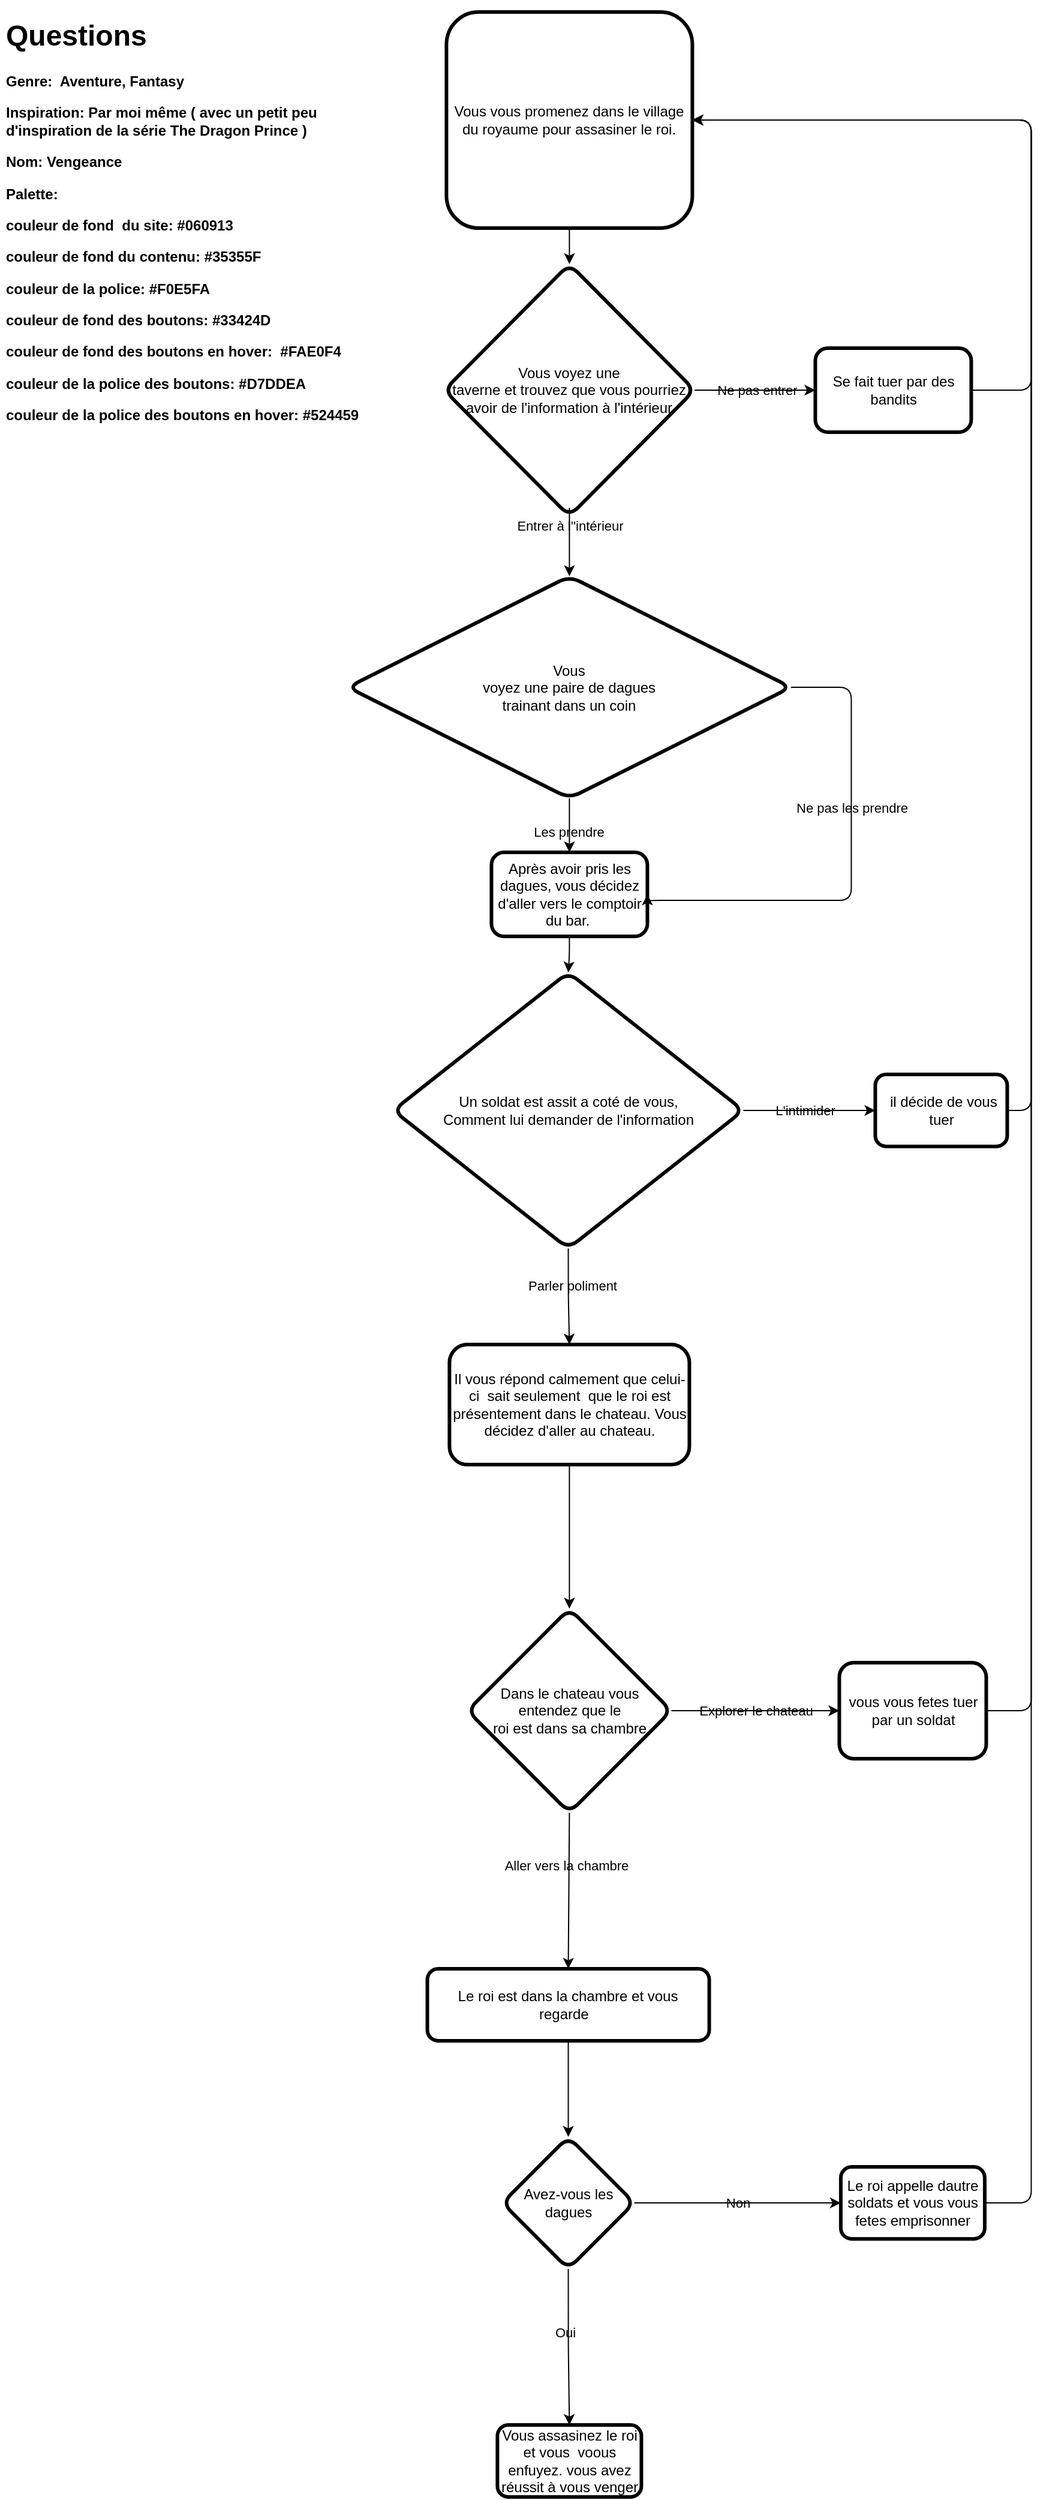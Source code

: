 <mxfile>
    <diagram id="wQcZCOaijW5SIlA2i32u" name="Page-1">
        <mxGraphModel dx="3675" dy="1798" grid="1" gridSize="10" guides="1" tooltips="1" connect="1" arrows="1" fold="1" page="1" pageScale="1" pageWidth="827" pageHeight="1169" background="#ffffff" math="0" shadow="0">
            <root>
                <mxCell id="0"/>
                <mxCell id="1" parent="0"/>
                <mxCell id="19" style="edgeStyle=none;html=1;exitX=0.5;exitY=1;exitDx=0;exitDy=0;entryX=0.5;entryY=0;entryDx=0;entryDy=0;strokeColor=#000000;" parent="1" source="2" target="18" edge="1">
                    <mxGeometry relative="1" as="geometry"/>
                </mxCell>
                <mxCell id="2" value="Vous vous promenez dans le village du royaume pour assasiner le roi." style="rounded=1;whiteSpace=wrap;html=1;labelBorderColor=none;labelBackgroundColor=none;fillColor=none;fontColor=#000000;strokeColor=#000000;strokeWidth=3;" parent="1" vertex="1">
                    <mxGeometry x="-7.81" y="50" width="205" height="180" as="geometry"/>
                </mxCell>
                <mxCell id="22" style="edgeStyle=none;html=1;exitX=0.5;exitY=1;exitDx=0;exitDy=0;entryX=0.5;entryY=0;entryDx=0;entryDy=0;strokeColor=#000000;" parent="1" source="18" target="72" edge="1">
                    <mxGeometry relative="1" as="geometry">
                        <Array as="points">
                            <mxPoint x="94.69" y="460"/>
                        </Array>
                        <mxPoint x="94.69" y="530" as="targetPoint"/>
                    </mxGeometry>
                </mxCell>
                <mxCell id="25" value="Entrer à l''intérieur" style="edgeLabel;html=1;align=center;verticalAlign=middle;resizable=0;points=[];labelBackgroundColor=none;fontColor=#000000;" parent="22" vertex="1" connectable="0">
                    <mxGeometry x="0.09" y="-3" relative="1" as="geometry">
                        <mxPoint x="3" y="-10" as="offset"/>
                    </mxGeometry>
                </mxCell>
                <mxCell id="26" style="edgeStyle=none;html=1;exitX=1;exitY=0.5;exitDx=0;exitDy=0;entryX=0;entryY=0.5;entryDx=0;entryDy=0;strokeColor=#000000;" parent="1" source="18" target="28" edge="1">
                    <mxGeometry relative="1" as="geometry">
                        <mxPoint x="309.69" y="365" as="targetPoint"/>
                    </mxGeometry>
                </mxCell>
                <mxCell id="27" value="Ne pas entrer" style="edgeLabel;html=1;align=center;verticalAlign=middle;resizable=0;points=[];labelBackgroundColor=none;fontColor=#000000;" parent="26" vertex="1" connectable="0">
                    <mxGeometry x="-0.24" relative="1" as="geometry">
                        <mxPoint x="14" as="offset"/>
                    </mxGeometry>
                </mxCell>
                <mxCell id="18" value="Vous voyez une &lt;br&gt;taverne et trouvez que vous pourriez avoir de l'information à l'intérieur" style="rhombus;whiteSpace=wrap;html=1;rounded=1;labelBorderColor=none;labelBackgroundColor=none;fillColor=none;fontColor=#000000;strokeColor=#000000;strokeWidth=3;" parent="1" vertex="1">
                    <mxGeometry x="-9.68" y="260" width="208.75" height="210" as="geometry"/>
                </mxCell>
                <mxCell id="30" style="edgeStyle=orthogonalEdgeStyle;html=1;exitX=1;exitY=0.5;exitDx=0;exitDy=0;entryX=1;entryY=0.5;entryDx=0;entryDy=0;strokeColor=#000000;" parent="1" source="72" target="29" edge="1">
                    <mxGeometry relative="1" as="geometry">
                        <mxPoint x="159.69" y="565" as="sourcePoint"/>
                        <mxPoint x="237.69" y="755.0" as="targetPoint"/>
                        <Array as="points">
                            <mxPoint x="329.69" y="613"/>
                            <mxPoint x="329.69" y="790"/>
                            <mxPoint x="159.69" y="790"/>
                        </Array>
                    </mxGeometry>
                </mxCell>
                <mxCell id="31" value="Ne pas les prendre" style="edgeLabel;html=1;align=center;verticalAlign=middle;resizable=0;points=[];labelBackgroundColor=none;fontColor=#000000;" parent="30" vertex="1" connectable="0">
                    <mxGeometry x="-0.246" y="-2" relative="1" as="geometry">
                        <mxPoint x="2" y="-1" as="offset"/>
                    </mxGeometry>
                </mxCell>
                <mxCell id="36" style="edgeStyle=orthogonalEdgeStyle;html=1;exitX=0.5;exitY=1;exitDx=0;exitDy=0;entryX=0.5;entryY=0;entryDx=0;entryDy=0;strokeColor=#000000;" parent="1" source="72" target="29" edge="1">
                    <mxGeometry relative="1" as="geometry">
                        <mxPoint x="94.69" y="690.0" as="targetPoint"/>
                        <mxPoint x="94.69" y="600" as="sourcePoint"/>
                    </mxGeometry>
                </mxCell>
                <mxCell id="37" value="Les prendre" style="edgeLabel;html=1;align=center;verticalAlign=middle;resizable=0;points=[];labelBackgroundColor=none;fontColor=#000000;" parent="36" vertex="1" connectable="0">
                    <mxGeometry x="0.219" y="-1" relative="1" as="geometry">
                        <mxPoint as="offset"/>
                    </mxGeometry>
                </mxCell>
                <mxCell id="32" style="edgeStyle=orthogonalEdgeStyle;html=1;exitX=1;exitY=0.5;exitDx=0;exitDy=0;entryX=1;entryY=0.5;entryDx=0;entryDy=0;strokeColor=#000000;" parent="1" source="28" target="2" edge="1">
                    <mxGeometry relative="1" as="geometry">
                        <Array as="points">
                            <mxPoint x="479.69" y="365"/>
                            <mxPoint x="479.69" y="140"/>
                        </Array>
                    </mxGeometry>
                </mxCell>
                <mxCell id="28" value="Se fait tuer par des bandits" style="rounded=1;whiteSpace=wrap;html=1;labelBorderColor=none;labelBackgroundColor=none;fillColor=none;fontColor=#000000;strokeColor=#000000;strokeWidth=3;" parent="1" vertex="1">
                    <mxGeometry x="299.69" y="330" width="130" height="70" as="geometry"/>
                </mxCell>
                <mxCell id="41" style="edgeStyle=orthogonalEdgeStyle;html=1;exitX=0.5;exitY=1;exitDx=0;exitDy=0;entryX=0.5;entryY=0;entryDx=0;entryDy=0;strokeColor=#000000;" parent="1" source="29" target="40" edge="1">
                    <mxGeometry relative="1" as="geometry"/>
                </mxCell>
                <mxCell id="29" value="Après avoir pris les dagues, vous décidez d'aller vers le comptoir du bar.&amp;nbsp;" style="rounded=1;whiteSpace=wrap;html=1;labelBorderColor=none;labelBackgroundColor=none;fillColor=none;fontColor=#000000;strokeColor=#000000;strokeWidth=3;" parent="1" vertex="1">
                    <mxGeometry x="29.7" y="750" width="130" height="70" as="geometry"/>
                </mxCell>
                <mxCell id="43" style="edgeStyle=orthogonalEdgeStyle;html=1;exitX=0.5;exitY=1;exitDx=0;exitDy=0;entryX=0.5;entryY=0;entryDx=0;entryDy=0;strokeColor=#000000;" parent="1" source="40" target="42" edge="1">
                    <mxGeometry relative="1" as="geometry"/>
                </mxCell>
                <mxCell id="45" value="Parler poliment" style="edgeLabel;html=1;align=center;verticalAlign=middle;resizable=0;points=[];labelBackgroundColor=none;fontColor=#000000;" parent="43" vertex="1" connectable="0">
                    <mxGeometry x="-0.249" y="3" relative="1" as="geometry">
                        <mxPoint as="offset"/>
                    </mxGeometry>
                </mxCell>
                <mxCell id="47" style="edgeStyle=orthogonalEdgeStyle;html=1;exitX=1;exitY=0.5;exitDx=0;exitDy=0;entryX=0;entryY=0.5;entryDx=0;entryDy=0;strokeColor=#000000;" parent="1" source="40" target="46" edge="1">
                    <mxGeometry relative="1" as="geometry"/>
                </mxCell>
                <mxCell id="49" value="L'intimider" style="edgeLabel;html=1;align=center;verticalAlign=middle;resizable=0;points=[];labelBackgroundColor=none;fontColor=#000000;" parent="47" vertex="1" connectable="0">
                    <mxGeometry x="-0.297" y="1" relative="1" as="geometry">
                        <mxPoint x="13" y="1" as="offset"/>
                    </mxGeometry>
                </mxCell>
                <mxCell id="40" value="&lt;font style=&quot;font-size: 12px;&quot;&gt;Un soldat est assit a coté de vous, &lt;br&gt;Comment lui demander de l'information&lt;/font&gt;" style="rhombus;whiteSpace=wrap;html=1;rounded=1;labelBorderColor=none;labelBackgroundColor=none;fillColor=none;fontColor=#000000;strokeColor=#000000;strokeWidth=3;" parent="1" vertex="1">
                    <mxGeometry x="-52.17" y="850" width="291.86" height="230" as="geometry"/>
                </mxCell>
                <mxCell id="52" style="edgeStyle=orthogonalEdgeStyle;html=1;exitX=0.5;exitY=1;exitDx=0;exitDy=0;entryX=0.5;entryY=0;entryDx=0;entryDy=0;strokeColor=#000000;" parent="1" source="42" target="57" edge="1">
                    <mxGeometry relative="1" as="geometry">
                        <mxPoint x="94.69" y="1400" as="targetPoint"/>
                    </mxGeometry>
                </mxCell>
                <mxCell id="42" value="Il vous répond calmement que celui-ci&amp;nbsp; sait seulement&amp;nbsp; que le roi est présentement dans le chateau. Vous décidez d'aller au chateau." style="rounded=1;whiteSpace=wrap;html=1;labelBorderColor=none;labelBackgroundColor=none;fillColor=none;fontColor=#000000;strokeColor=#000000;strokeWidth=3;" parent="1" vertex="1">
                    <mxGeometry x="-5.31" y="1160" width="200" height="100" as="geometry"/>
                </mxCell>
                <mxCell id="48" style="edgeStyle=orthogonalEdgeStyle;html=1;exitX=1;exitY=0.5;exitDx=0;exitDy=0;entryX=1;entryY=0.5;entryDx=0;entryDy=0;strokeColor=#000000;" parent="1" source="46" target="2" edge="1">
                    <mxGeometry relative="1" as="geometry">
                        <Array as="points">
                            <mxPoint x="479.69" y="965"/>
                            <mxPoint x="479.69" y="140"/>
                        </Array>
                    </mxGeometry>
                </mxCell>
                <mxCell id="46" value="&amp;nbsp;il décide de vous tuer" style="rounded=1;whiteSpace=wrap;html=1;labelBorderColor=none;labelBackgroundColor=none;fillColor=none;fontColor=#000000;strokeColor=#000000;strokeWidth=3;" parent="1" vertex="1">
                    <mxGeometry x="349.69" y="935" width="110" height="60" as="geometry"/>
                </mxCell>
                <mxCell id="63" style="edgeStyle=orthogonalEdgeStyle;html=1;exitX=1;exitY=0.5;exitDx=0;exitDy=0;entryX=1;entryY=0.5;entryDx=0;entryDy=0;strokeColor=#000000;" parent="1" source="55" target="2" edge="1">
                    <mxGeometry relative="1" as="geometry">
                        <Array as="points">
                            <mxPoint x="479.69" y="1465"/>
                            <mxPoint x="479.69" y="140"/>
                        </Array>
                    </mxGeometry>
                </mxCell>
                <mxCell id="55" value="vous vous fetes tuer par un soldat" style="rounded=1;whiteSpace=wrap;html=1;labelBorderColor=none;labelBackgroundColor=none;fillColor=none;fontColor=#000000;strokeColor=#000000;strokeWidth=3;" parent="1" vertex="1">
                    <mxGeometry x="319.69" y="1425" width="122.5" height="80" as="geometry"/>
                </mxCell>
                <mxCell id="58" style="edgeStyle=none;html=1;exitX=1;exitY=0.5;exitDx=0;exitDy=0;strokeColor=#000000;" parent="1" source="57" target="55" edge="1">
                    <mxGeometry relative="1" as="geometry"/>
                </mxCell>
                <mxCell id="61" value="Explorer le chateau" style="edgeLabel;html=1;align=center;verticalAlign=middle;resizable=0;points=[];labelBackgroundColor=none;fontColor=#000000;" parent="58" vertex="1" connectable="0">
                    <mxGeometry x="-0.314" y="-2" relative="1" as="geometry">
                        <mxPoint x="22" y="-2" as="offset"/>
                    </mxGeometry>
                </mxCell>
                <mxCell id="60" style="edgeStyle=none;html=1;exitX=0.5;exitY=1;exitDx=0;exitDy=0;entryX=0.5;entryY=0;entryDx=0;entryDy=0;strokeColor=#000000;" parent="1" source="57" target="59" edge="1">
                    <mxGeometry relative="1" as="geometry"/>
                </mxCell>
                <mxCell id="62" value="Aller vers la chambre" style="edgeLabel;html=1;align=center;verticalAlign=middle;resizable=0;points=[];labelBackgroundColor=none;fontColor=#000000;" parent="60" vertex="1" connectable="0">
                    <mxGeometry x="-0.325" y="-3" relative="1" as="geometry">
                        <mxPoint as="offset"/>
                    </mxGeometry>
                </mxCell>
                <mxCell id="57" value="Dans le chateau vous entendez que le &lt;br&gt;roi est dans sa chambre" style="rhombus;whiteSpace=wrap;html=1;rounded=1;labelBorderColor=none;labelBackgroundColor=none;fillColor=none;fontColor=#000000;strokeColor=#000000;strokeWidth=3;" parent="1" vertex="1">
                    <mxGeometry x="9.69" y="1380" width="170" height="170" as="geometry"/>
                </mxCell>
                <mxCell id="65" style="edgeStyle=orthogonalEdgeStyle;html=1;exitX=0.5;exitY=1;exitDx=0;exitDy=0;strokeColor=#000000;" parent="1" source="59" target="64" edge="1">
                    <mxGeometry relative="1" as="geometry"/>
                </mxCell>
                <mxCell id="59" value="Le roi est dans la chambre et vous regarde&amp;nbsp;&amp;nbsp;" style="rounded=1;whiteSpace=wrap;html=1;labelBorderColor=none;labelBackgroundColor=none;fillColor=none;fontColor=#000000;strokeColor=#000000;strokeWidth=3;" parent="1" vertex="1">
                    <mxGeometry x="-23.74" y="1680" width="235" height="60" as="geometry"/>
                </mxCell>
                <mxCell id="67" value="Non" style="edgeStyle=orthogonalEdgeStyle;html=1;exitX=1;exitY=0.5;exitDx=0;exitDy=0;entryX=0;entryY=0.5;entryDx=0;entryDy=0;strokeColor=#000000;labelBackgroundColor=none;fontColor=#000000;" parent="1" source="64" target="66" edge="1">
                    <mxGeometry relative="1" as="geometry"/>
                </mxCell>
                <mxCell id="70" style="edgeStyle=orthogonalEdgeStyle;html=1;exitX=0.5;exitY=1;exitDx=0;exitDy=0;strokeColor=#000000;" parent="1" source="64" target="69" edge="1">
                    <mxGeometry relative="1" as="geometry"/>
                </mxCell>
                <mxCell id="71" value="Oui" style="edgeLabel;html=1;align=center;verticalAlign=middle;resizable=0;points=[];labelBackgroundColor=none;fontColor=#000000;" parent="70" vertex="1" connectable="0">
                    <mxGeometry x="-0.201" y="-3" relative="1" as="geometry">
                        <mxPoint as="offset"/>
                    </mxGeometry>
                </mxCell>
                <mxCell id="64" value="Avez-vous les dagues" style="rhombus;whiteSpace=wrap;html=1;rounded=1;labelBorderColor=none;labelBackgroundColor=none;fillColor=none;fontColor=#000000;strokeColor=#000000;strokeWidth=3;" parent="1" vertex="1">
                    <mxGeometry x="38.76" y="1820" width="110" height="110" as="geometry"/>
                </mxCell>
                <mxCell id="68" style="edgeStyle=orthogonalEdgeStyle;html=1;exitX=1;exitY=0.5;exitDx=0;exitDy=0;entryX=1;entryY=0.5;entryDx=0;entryDy=0;fontColor=#000000;strokeColor=#000000;" parent="1" source="66" target="2" edge="1">
                    <mxGeometry relative="1" as="geometry">
                        <Array as="points">
                            <mxPoint x="479.69" y="1875"/>
                            <mxPoint x="479.69" y="140"/>
                        </Array>
                    </mxGeometry>
                </mxCell>
                <mxCell id="66" value="Le roi appelle dautre soldats et vous vous fetes emprisonner" style="rounded=1;whiteSpace=wrap;html=1;labelBorderColor=none;labelBackgroundColor=none;fillColor=none;fontColor=#000000;strokeColor=#000000;strokeWidth=3;" parent="1" vertex="1">
                    <mxGeometry x="320.94" y="1845" width="120" height="60" as="geometry"/>
                </mxCell>
                <mxCell id="69" value="Vous assasinez le roi et vous&amp;nbsp; voous enfuyez. vous avez réussit à vous venger" style="rounded=1;whiteSpace=wrap;html=1;labelBorderColor=none;labelBackgroundColor=none;fillColor=none;fontColor=#000000;strokeColor=#000000;strokeWidth=3;" parent="1" vertex="1">
                    <mxGeometry x="34.69" y="2060" width="120" height="60" as="geometry"/>
                </mxCell>
                <mxCell id="72" value="&lt;font style=&quot;&quot;&gt;&lt;font style=&quot;font-size: 12px;&quot;&gt;Vous &lt;br&gt;voyez une paire de dagues &lt;br&gt;trainant dans un coin&lt;/font&gt;&lt;br&gt;&lt;/font&gt;" style="rhombus;whiteSpace=wrap;html=1;rounded=1;labelBorderColor=none;labelBackgroundColor=none;fillColor=none;fontColor=#000000;strokeColor=#000000;strokeWidth=3;" parent="1" vertex="1">
                    <mxGeometry x="-90" y="520" width="369.38" height="185" as="geometry"/>
                </mxCell>
                <mxCell id="75" value="&lt;h1&gt;Questions&lt;/h1&gt;&lt;p&gt;&lt;b&gt;Genre:&amp;nbsp; Aventure, Fantasy&lt;/b&gt;&lt;/p&gt;&lt;p&gt;&lt;b&gt;Inspiration: Par moi même ( avec un petit peu d'inspiration de la série The Dragon Prince )&lt;/b&gt;&lt;b&gt;&lt;br&gt;&lt;/b&gt;&lt;/p&gt;&lt;p&gt;&lt;b&gt;Nom: Vengeance&lt;/b&gt;&lt;b&gt;&lt;br&gt;&lt;/b&gt;&lt;/p&gt;&lt;p&gt;&lt;b&gt;Palette:&amp;nbsp;&lt;/b&gt;&lt;b&gt;&lt;br&gt;&lt;/b&gt;&lt;/p&gt;&lt;p&gt;&lt;b&gt;couleur de fond&amp;nbsp; du site: #060913&lt;/b&gt;&lt;/p&gt;&lt;p&gt;&lt;b&gt;couleur de fond du contenu: #35355F&lt;/b&gt;&lt;/p&gt;&lt;p&gt;&lt;b&gt;couleur de la police: #F0E5FA&lt;/b&gt;&lt;/p&gt;&lt;p&gt;&lt;b&gt;couleur de fond des boutons: #33424D&lt;/b&gt;&lt;/p&gt;&lt;p&gt;&lt;b&gt;couleur de fond des boutons en hover:&amp;nbsp; #FAE0F4&lt;/b&gt;&lt;/p&gt;&lt;p&gt;&lt;b&gt;couleur de la police des boutons: #D7DDEA&lt;/b&gt;&lt;/p&gt;&lt;p&gt;&lt;b&gt;couleur de la police des boutons en hover: #524459&lt;/b&gt;&lt;/p&gt;&lt;br&gt;&lt;p&gt;&lt;b&gt;&lt;br&gt;&lt;/b&gt;&lt;/p&gt;" style="text;html=1;strokeColor=none;fillColor=none;spacing=5;spacingTop=-20;whiteSpace=wrap;overflow=hidden;rounded=0;fontColor=#000000;" vertex="1" parent="1">
                    <mxGeometry x="-380" y="50" width="320" height="380" as="geometry"/>
                </mxCell>
            </root>
        </mxGraphModel>
    </diagram>
</mxfile>
